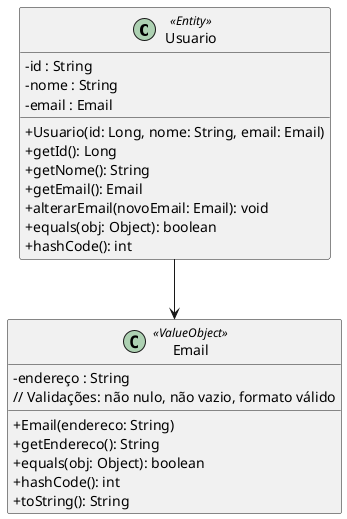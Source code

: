 @startuml TP1 - ValueObject
skinparam classAttributeIconSize 0


class Usuario <<Entity>> {
    - id : String
    - nome : String
    - email : Email
    + Usuario(id: Long, nome: String, email: Email)
    + getId(): Long
    + getNome(): String
    + getEmail(): Email
    + alterarEmail(novoEmail: Email): void
    + equals(obj: Object): boolean
    + hashCode(): int
}

class Email <<ValueObject>>{
    - endereço : String
    + Email(endereco: String) 
    // Validações: não nulo, não vazio, formato válido
    + getEndereco(): String
    + equals(obj: Object): boolean
    + hashCode(): int
    + toString(): String
}

' Associação entre a Entity e o Value Object
Usuario --> Email

@enduml
